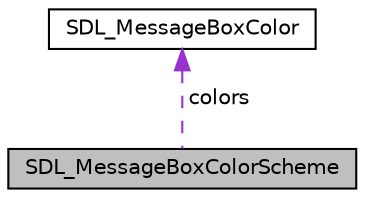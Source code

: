 digraph "SDL_MessageBoxColorScheme"
{
  edge [fontname="Helvetica",fontsize="10",labelfontname="Helvetica",labelfontsize="10"];
  node [fontname="Helvetica",fontsize="10",shape=record];
  Node1 [label="SDL_MessageBoxColorScheme",height=0.2,width=0.4,color="black", fillcolor="grey75", style="filled", fontcolor="black"];
  Node2 -> Node1 [dir="back",color="darkorchid3",fontsize="10",style="dashed",label=" colors" ,fontname="Helvetica"];
  Node2 [label="SDL_MessageBoxColor",height=0.2,width=0.4,color="black", fillcolor="white", style="filled",URL="$struct_s_d_l___message_box_color.html",tooltip="RGB value used in a message box color scheme. "];
}
